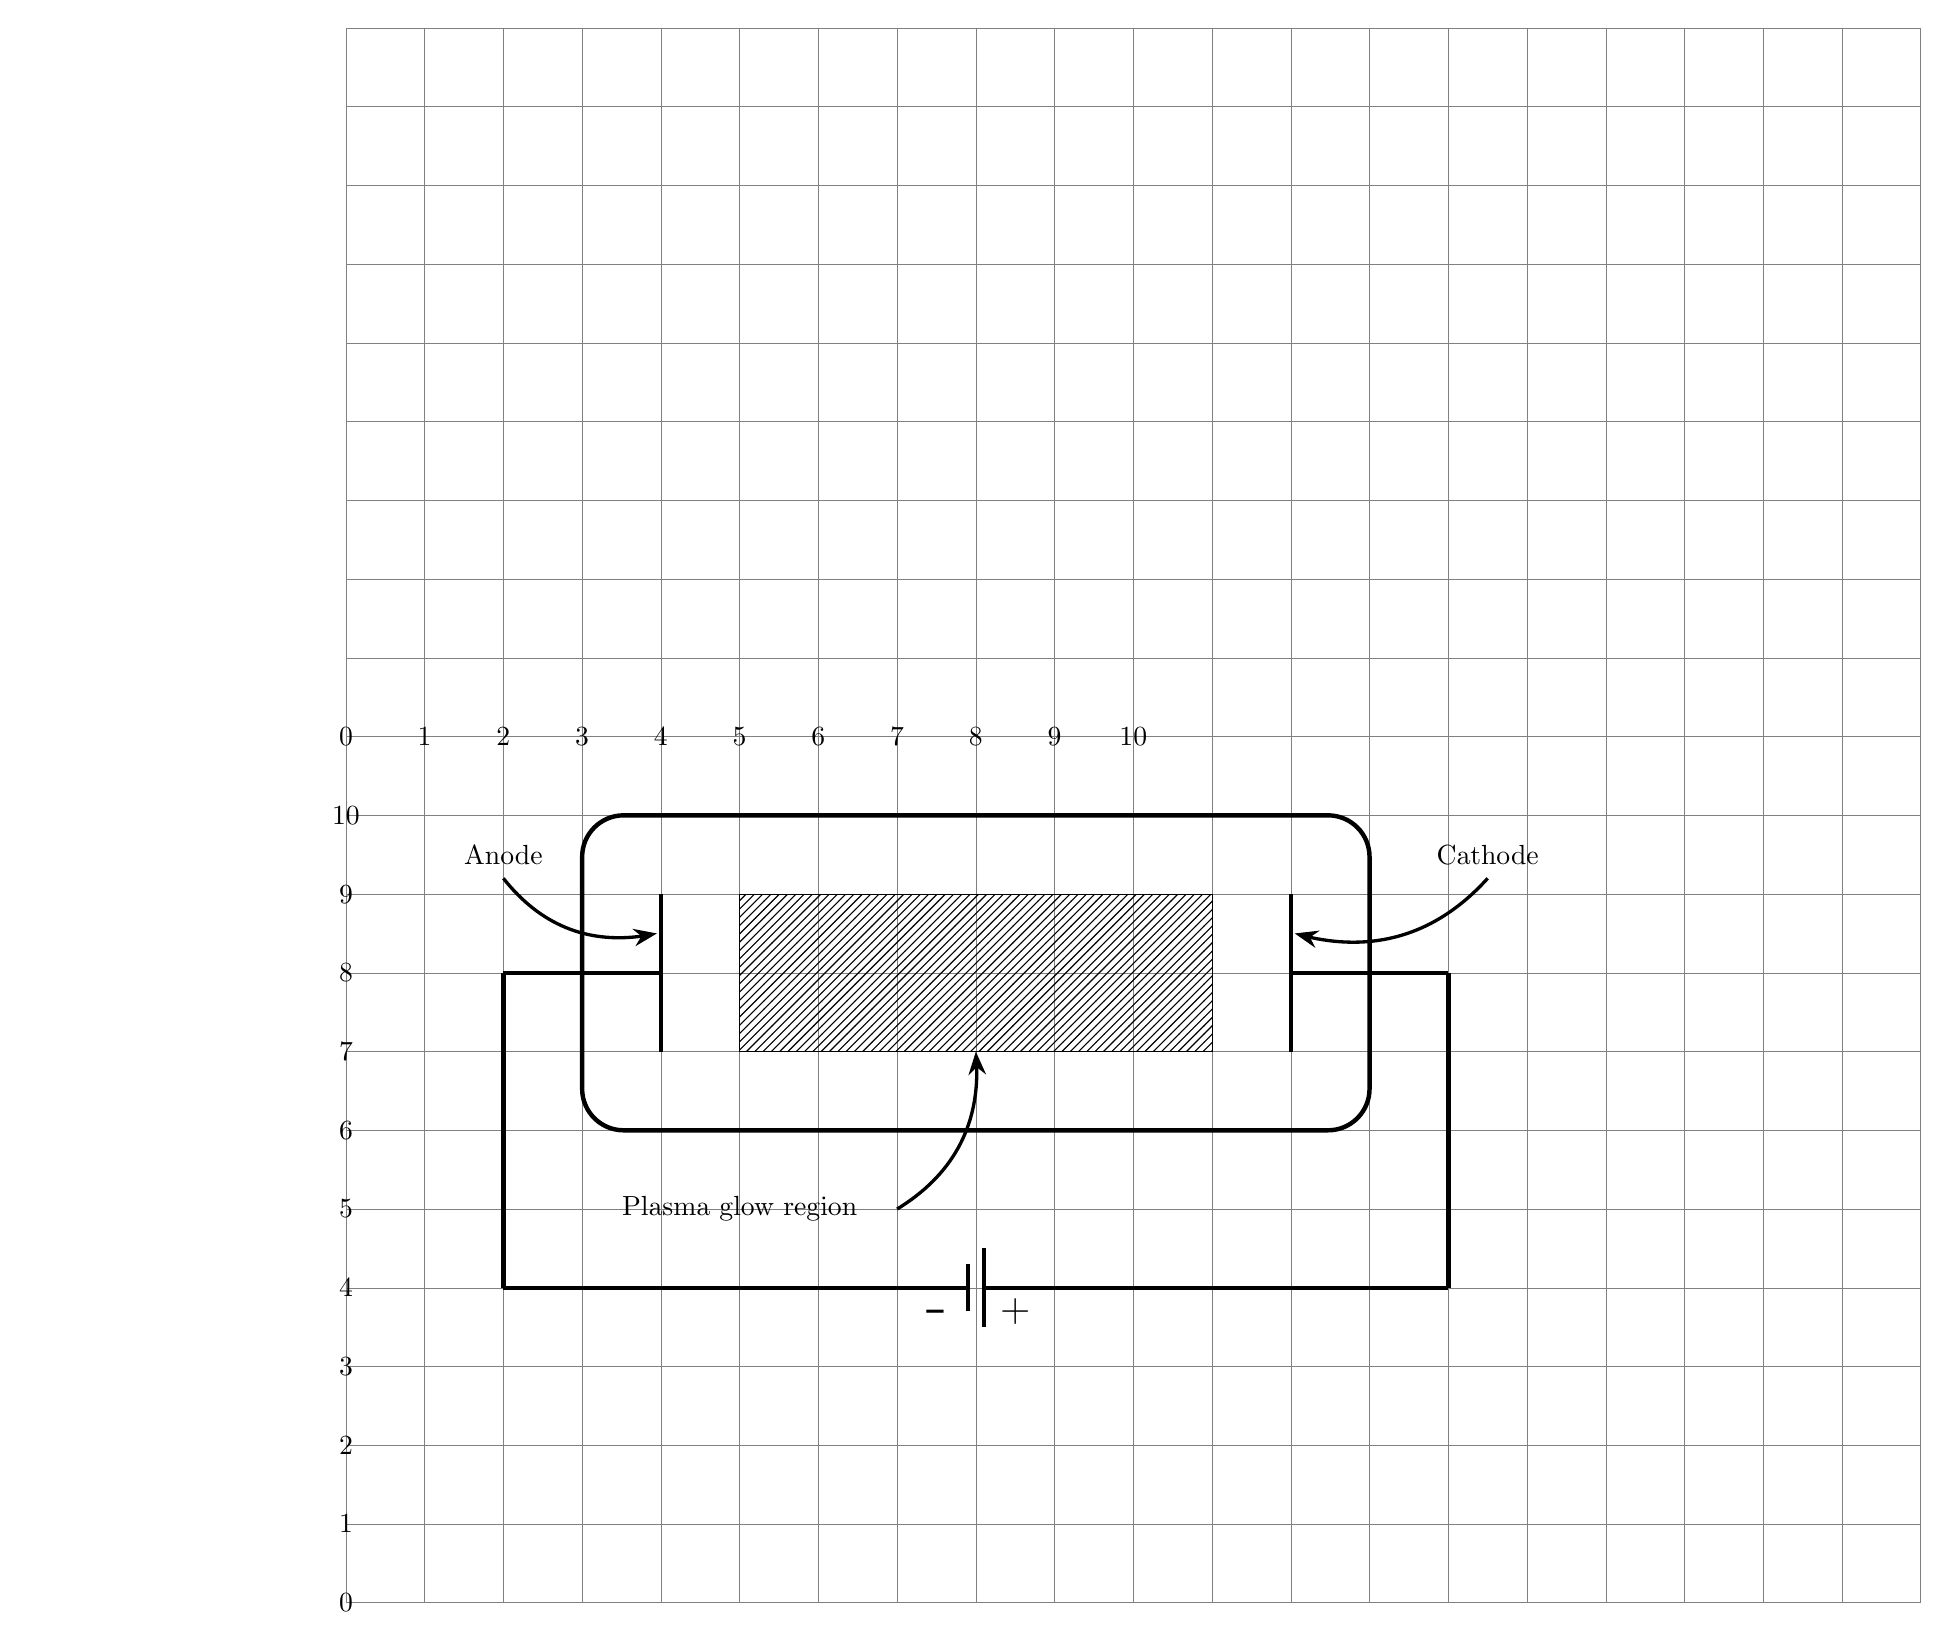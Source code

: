 ﻿\usetikzlibrary[arrows.meta,bending]
\usetikzlibrary{positioning}
\usetikzlibrary{snakes}
\usetikzlibrary{patterns}

\usetikzlibrary{shapes.misc}
\tikzset{cross/.style={cross out, draw=black, minimum size=2*(#1-\pgflinewidth), inner sep=0pt, outer sep=0pt},
%default radius will be 1pt. 
cross/.default={6pt}}

\begin{tikzpicture}
\tikzstyle{conefill} = [pattern=north east lines, pattern color=black]
	\draw[help lines] (0,0) grid (20,20);
	%\draw [fill] (1,1) circle [radius=0.1];
%%%%%%%%%%%%%%%%%%%%%
\draw[black, ultra thick, rounded corners=15pt] (3,6) rectangle (13,10);
\draw[black, conefill] (5,7) rectangle (11,9);
\draw[black, ultra thick] (4,7) -- (4,9);
\draw[black, ultra thick] (12,7) -- (12,9);
\draw[black, ultra thick] (4,8) -- (2,8);
\draw[black, ultra thick] (2,4) -- (2,8);
\draw[black, ultra thick] (2,4) -- (7.9, 4);

\draw[black, ultra thick] (7.9, 3.7) -- (7.9, 4.3);
\draw[black, ultra thick] (8.1, 3.5) -- (8.1, 4.5);

\draw[black, ultra thick] (8.1, 4) -- (14, 4);
\draw[black, ultra thick] (14, 8) -- (14, 4);
\draw[black, ultra thick] (12, 8) -- (14, 8);

\node at (7.5, 3.7) {\Huge-};
\node at (8.5, 3.7) {\Large+};

\node at (5, 5) {Plasma glow region};
\draw[black, very thick, -Stealth](7,5) to [bend right=32](8,7);
\node at (2, 9.5) {Anode};
\draw[black, very thick, -Stealth](2,9.2) to [bend right=32](3.95,8.5);
\node at (14.5,9.5) {Cathode};
\draw[black, very thick, -Stealth](14.5,9.2) to [bend left=32](12.05,8.5);


\node at (0,11) {0};
\node at (1,11) {1};
\node at (2,11) {2};
\node at (3,11) {3};
\node at (4,11) {4};
\node at (5,11) {5};
\node at (6,11) {6};
\node at (7,11) {7};
\node at (8,11) {8};
\node at (9,11) {9};
\node at (10,11) {10};

\node at (0,0) {0};
\node at (0,1) {1};
\node at (0,2) {2};
\node at (0,3) {3};
\node at (0,4) {4};
\node at (0,5) {5};
\node at (0,6) {6};
\node at (0,7) {7};
\node at (0,8) {8};
\node at (0,9) {9};
\node at (0,10) {10};
\end{tikzpicture}